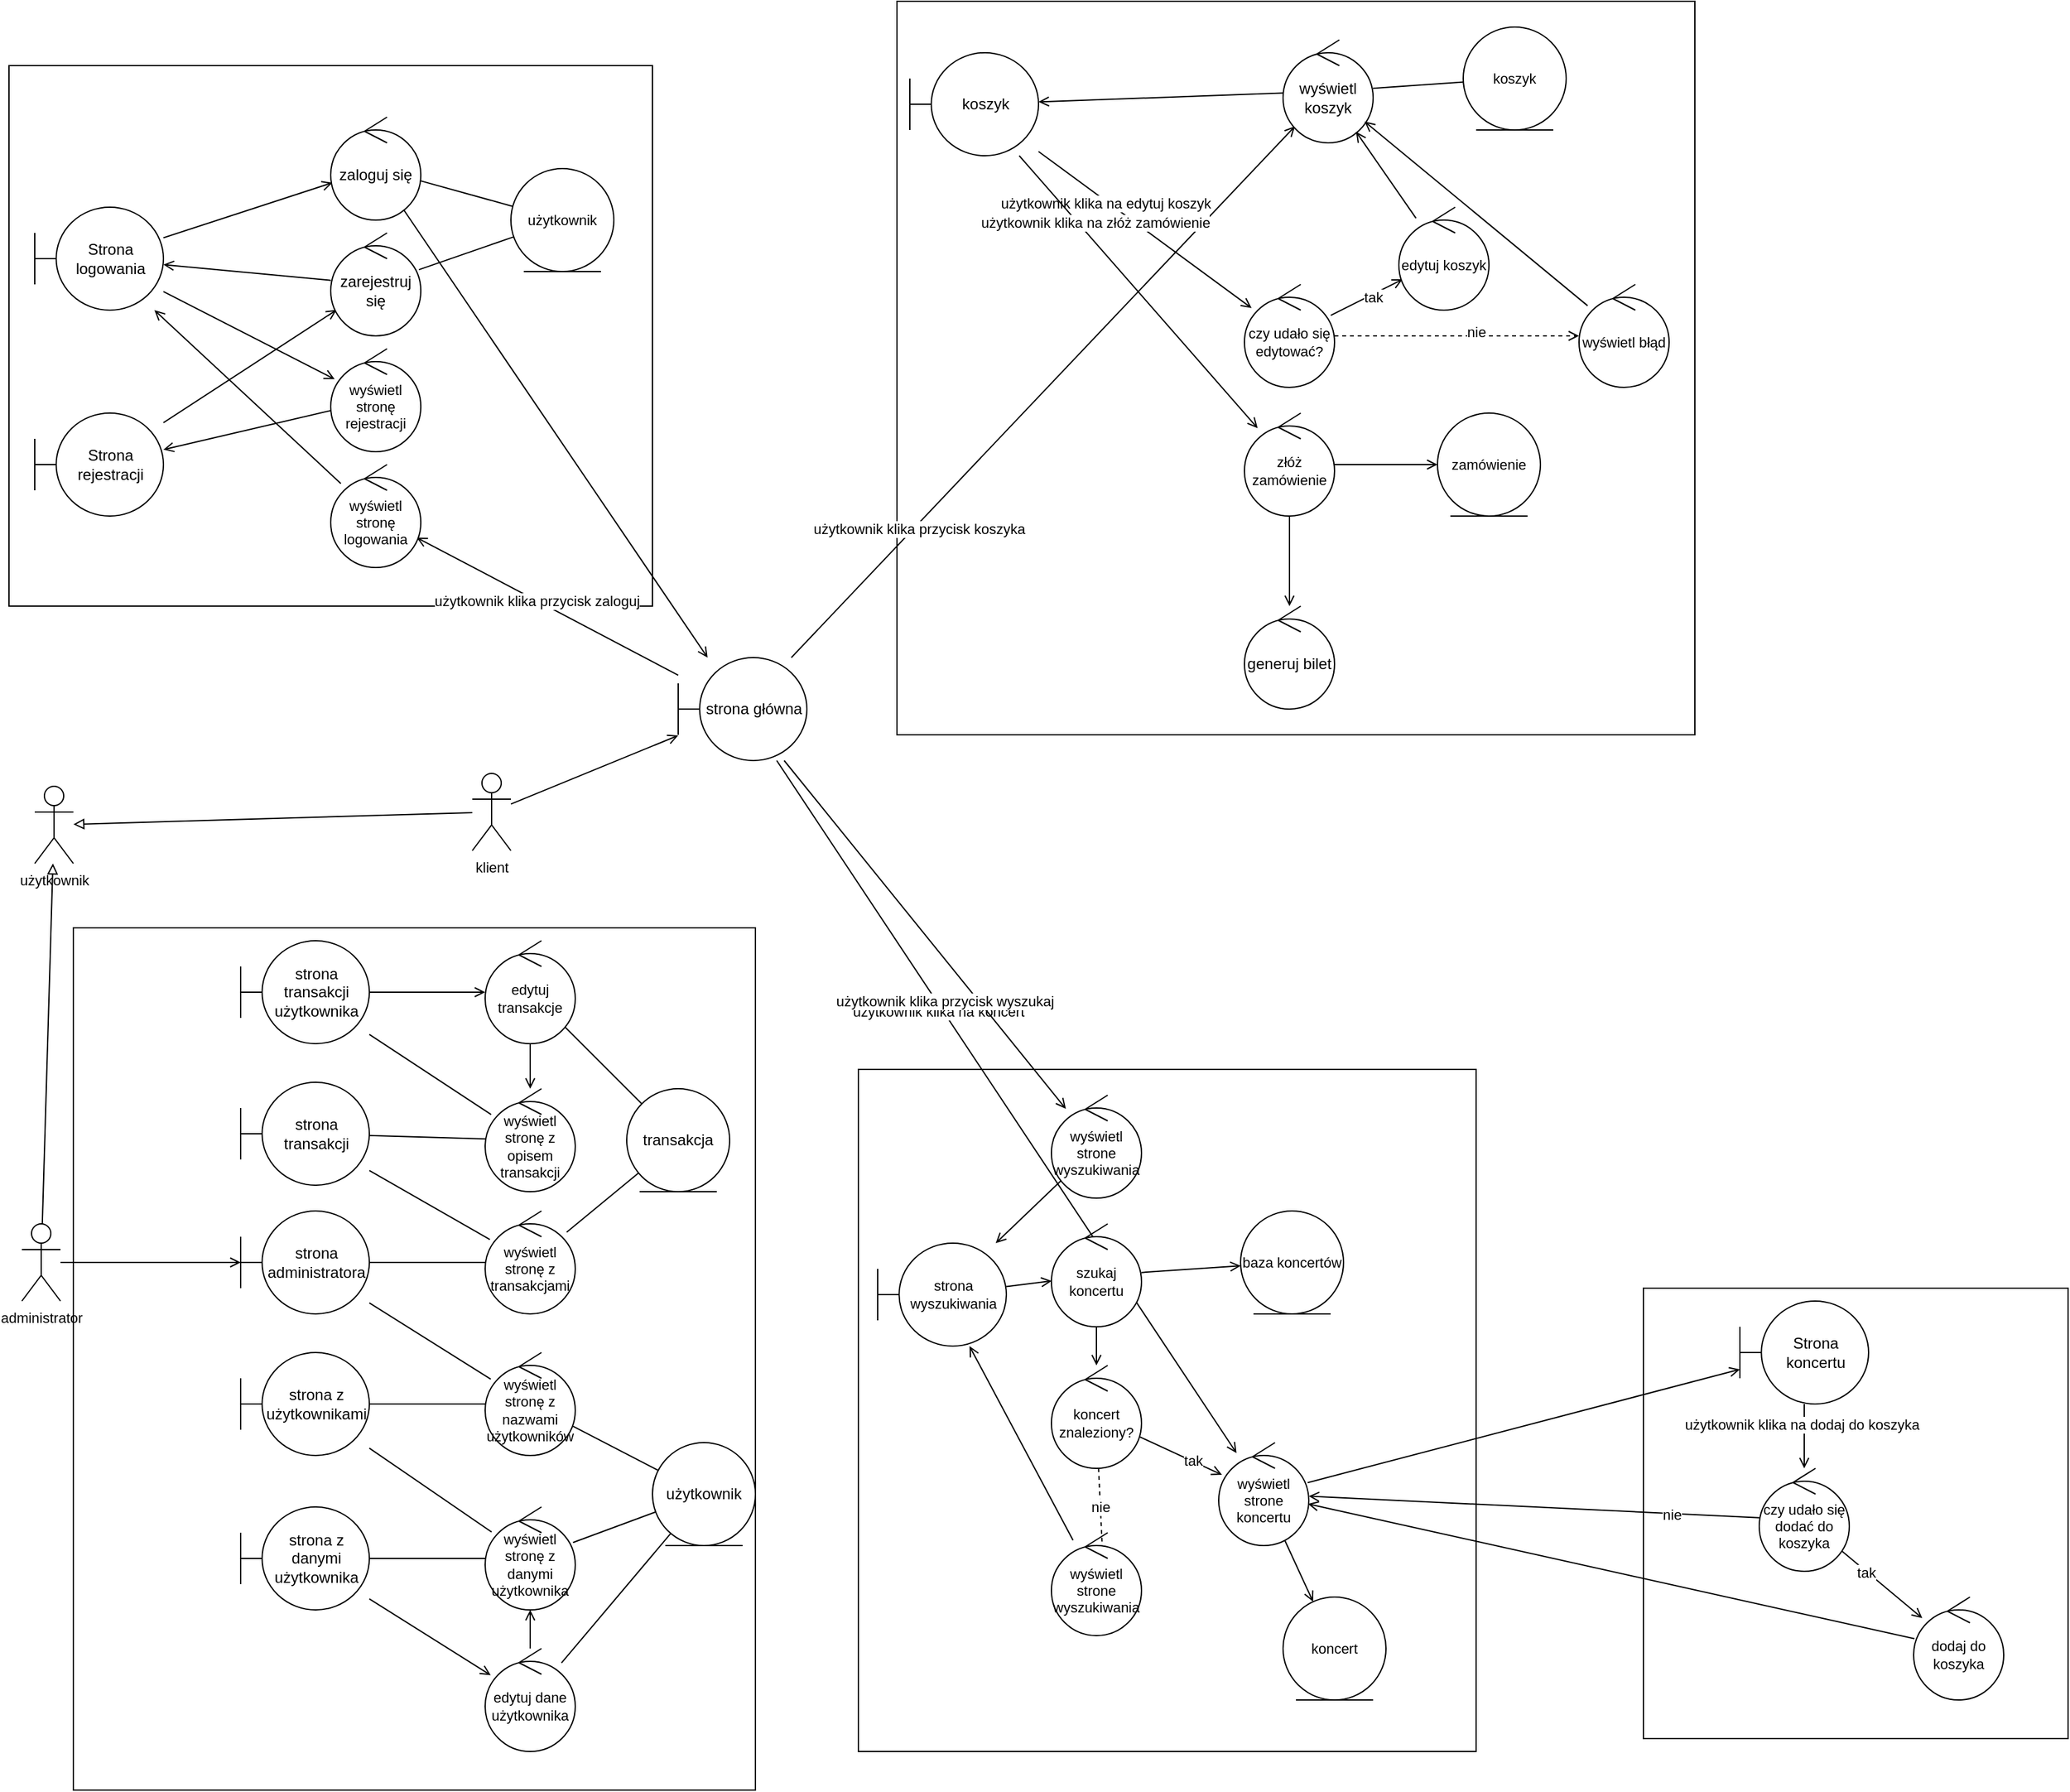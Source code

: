 <mxfile version="21.1.7" type="github" pages="2">
  <diagram name="demo" id="iNXH7GP9BoPuN7J0axc2">
    <mxGraphModel dx="2974" dy="2442" grid="1" gridSize="10" guides="1" tooltips="1" connect="0" arrows="1" fold="1" page="1" pageScale="1" pageWidth="827" pageHeight="1169" math="0" shadow="0">
      <root>
        <mxCell id="0" />
        <mxCell id="1" parent="0" />
        <mxCell id="Q1delwbIQnUipy94MsMF-140" value="" style="rounded=0;whiteSpace=wrap;html=1;fontFamily=Helvetica;fontSize=11;fontColor=default;" parent="1" vertex="1">
          <mxGeometry x="-1560" y="450" width="530" height="670" as="geometry" />
        </mxCell>
        <mxCell id="Q1delwbIQnUipy94MsMF-126" value="" style="rounded=0;whiteSpace=wrap;html=1;fontFamily=Helvetica;fontSize=11;fontColor=default;" parent="1" vertex="1">
          <mxGeometry x="-340" y="730" width="330" height="350" as="geometry" />
        </mxCell>
        <mxCell id="Q1delwbIQnUipy94MsMF-100" value="" style="rounded=0;whiteSpace=wrap;html=1;fontFamily=Helvetica;fontSize=11;fontColor=default;" parent="1" vertex="1">
          <mxGeometry x="-920" y="-270" width="620" height="570" as="geometry" />
        </mxCell>
        <mxCell id="Q1delwbIQnUipy94MsMF-97" value="" style="rounded=0;whiteSpace=wrap;html=1;fontFamily=Helvetica;fontSize=11;fontColor=default;" parent="1" vertex="1">
          <mxGeometry x="-1610" y="-220" width="500" height="420" as="geometry" />
        </mxCell>
        <mxCell id="Q1delwbIQnUipy94MsMF-84" value="" style="rounded=0;whiteSpace=wrap;html=1;fontFamily=Helvetica;fontSize=11;fontColor=default;" parent="1" vertex="1">
          <mxGeometry x="-950" y="560" width="480" height="530" as="geometry" />
        </mxCell>
        <mxCell id="Q1delwbIQnUipy94MsMF-41" style="edgeStyle=none;shape=connector;rounded=0;orthogonalLoop=1;jettySize=auto;html=1;labelBackgroundColor=default;strokeColor=default;fontFamily=Helvetica;fontSize=11;fontColor=default;startArrow=none;startFill=0;endArrow=open;endFill=0;" parent="1" source="Q1delwbIQnUipy94MsMF-2" target="Q1delwbIQnUipy94MsMF-11" edge="1">
          <mxGeometry relative="1" as="geometry" />
        </mxCell>
        <mxCell id="Q1delwbIQnUipy94MsMF-47" style="edgeStyle=none;shape=connector;rounded=0;orthogonalLoop=1;jettySize=auto;html=1;labelBackgroundColor=default;strokeColor=default;fontFamily=Helvetica;fontSize=11;fontColor=default;startArrow=none;startFill=0;endArrow=open;endFill=0;" parent="1" source="Q1delwbIQnUipy94MsMF-2" target="Q1delwbIQnUipy94MsMF-46" edge="1">
          <mxGeometry relative="1" as="geometry" />
        </mxCell>
        <mxCell id="Q1delwbIQnUipy94MsMF-2" value="Strona logowania" style="shape=umlBoundary;whiteSpace=wrap;html=1;" parent="1" vertex="1">
          <mxGeometry x="-1590" y="-110" width="100" height="80" as="geometry" />
        </mxCell>
        <mxCell id="Q1delwbIQnUipy94MsMF-49" style="edgeStyle=none;shape=connector;rounded=0;orthogonalLoop=1;jettySize=auto;html=1;labelBackgroundColor=default;strokeColor=default;fontFamily=Helvetica;fontSize=11;fontColor=default;startArrow=none;startFill=0;endArrow=open;endFill=0;" parent="1" source="Q1delwbIQnUipy94MsMF-6" target="Q1delwbIQnUipy94MsMF-13" edge="1">
          <mxGeometry relative="1" as="geometry" />
        </mxCell>
        <mxCell id="Q1delwbIQnUipy94MsMF-6" value="Strona rejestracji" style="shape=umlBoundary;whiteSpace=wrap;html=1;" parent="1" vertex="1">
          <mxGeometry x="-1590" y="50" width="100" height="80" as="geometry" />
        </mxCell>
        <mxCell id="Q1delwbIQnUipy94MsMF-29" style="edgeStyle=none;shape=connector;rounded=0;orthogonalLoop=1;jettySize=auto;html=1;labelBackgroundColor=default;strokeColor=default;fontFamily=Helvetica;fontSize=11;fontColor=default;startArrow=none;startFill=0;endArrow=open;endFill=0;" parent="1" source="Q1delwbIQnUipy94MsMF-7" target="Q1delwbIQnUipy94MsMF-12" edge="1">
          <mxGeometry relative="1" as="geometry" />
        </mxCell>
        <mxCell id="Q1delwbIQnUipy94MsMF-82" value="użytkownik klika przycisk koszyka" style="edgeLabel;html=1;align=center;verticalAlign=middle;resizable=0;points=[];fontSize=11;fontFamily=Helvetica;fontColor=default;" parent="Q1delwbIQnUipy94MsMF-29" vertex="1" connectable="0">
          <mxGeometry x="-0.506" y="-3" relative="1" as="geometry">
            <mxPoint as="offset" />
          </mxGeometry>
        </mxCell>
        <mxCell id="Q1delwbIQnUipy94MsMF-31" style="edgeStyle=none;shape=connector;rounded=0;orthogonalLoop=1;jettySize=auto;html=1;labelBackgroundColor=default;strokeColor=default;fontFamily=Helvetica;fontSize=11;fontColor=default;startArrow=none;startFill=0;endArrow=open;endFill=0;" parent="1" source="Q1delwbIQnUipy94MsMF-7" target="Q1delwbIQnUipy94MsMF-71" edge="1">
          <mxGeometry relative="1" as="geometry" />
        </mxCell>
        <mxCell id="Q1delwbIQnUipy94MsMF-83" value="użytkownik klika na koncert" style="edgeLabel;html=1;align=center;verticalAlign=middle;resizable=0;points=[];fontSize=11;fontFamily=Helvetica;fontColor=default;" parent="Q1delwbIQnUipy94MsMF-31" vertex="1" connectable="0">
          <mxGeometry x="-0.283" y="-3" relative="1" as="geometry">
            <mxPoint as="offset" />
          </mxGeometry>
        </mxCell>
        <mxCell id="Q1delwbIQnUipy94MsMF-39" style="edgeStyle=none;shape=connector;rounded=0;orthogonalLoop=1;jettySize=auto;html=1;labelBackgroundColor=default;strokeColor=default;fontFamily=Helvetica;fontSize=11;fontColor=default;startArrow=none;startFill=0;endArrow=open;endFill=0;" parent="1" source="Q1delwbIQnUipy94MsMF-7" target="Q1delwbIQnUipy94MsMF-38" edge="1">
          <mxGeometry relative="1" as="geometry" />
        </mxCell>
        <mxCell id="Q1delwbIQnUipy94MsMF-81" value="użytkownik klika przycisk zaloguj" style="edgeLabel;html=1;align=center;verticalAlign=middle;resizable=0;points=[];fontSize=11;fontFamily=Helvetica;fontColor=default;" parent="Q1delwbIQnUipy94MsMF-39" vertex="1" connectable="0">
          <mxGeometry x="0.09" relative="1" as="geometry">
            <mxPoint as="offset" />
          </mxGeometry>
        </mxCell>
        <mxCell id="Q1delwbIQnUipy94MsMF-66" style="edgeStyle=none;shape=connector;rounded=0;orthogonalLoop=1;jettySize=auto;html=1;labelBackgroundColor=default;strokeColor=default;fontFamily=Helvetica;fontSize=11;fontColor=default;startArrow=none;startFill=0;endArrow=open;endFill=0;" parent="1" source="Q1delwbIQnUipy94MsMF-7" target="Q1delwbIQnUipy94MsMF-65" edge="1">
          <mxGeometry relative="1" as="geometry" />
        </mxCell>
        <mxCell id="Q1delwbIQnUipy94MsMF-68" value="użytkownik klika przycisk wyszukaj" style="edgeLabel;html=1;align=center;verticalAlign=middle;resizable=0;points=[];fontSize=11;fontFamily=Helvetica;fontColor=default;" parent="Q1delwbIQnUipy94MsMF-66" vertex="1" connectable="0">
          <mxGeometry x="0.384" y="-2" relative="1" as="geometry">
            <mxPoint x="-26" y="-2" as="offset" />
          </mxGeometry>
        </mxCell>
        <mxCell id="Q1delwbIQnUipy94MsMF-7" value="strona główna" style="shape=umlBoundary;whiteSpace=wrap;html=1;" parent="1" vertex="1">
          <mxGeometry x="-1090" y="240" width="100" height="80" as="geometry" />
        </mxCell>
        <mxCell id="Q1delwbIQnUipy94MsMF-102" style="edgeStyle=none;shape=connector;rounded=0;orthogonalLoop=1;jettySize=auto;html=1;labelBackgroundColor=default;strokeColor=default;fontFamily=Helvetica;fontSize=11;fontColor=default;startArrow=none;startFill=0;endArrow=open;endFill=0;" parent="1" source="Q1delwbIQnUipy94MsMF-9" target="Q1delwbIQnUipy94MsMF-101" edge="1">
          <mxGeometry relative="1" as="geometry" />
        </mxCell>
        <mxCell id="Q1delwbIQnUipy94MsMF-107" value="użytkownik klika na edytuj koszyk" style="edgeLabel;html=1;align=center;verticalAlign=middle;resizable=0;points=[];fontSize=11;fontFamily=Helvetica;fontColor=default;" parent="Q1delwbIQnUipy94MsMF-102" vertex="1" connectable="0">
          <mxGeometry x="-0.362" y="-2" relative="1" as="geometry">
            <mxPoint as="offset" />
          </mxGeometry>
        </mxCell>
        <mxCell id="Q1delwbIQnUipy94MsMF-105" style="edgeStyle=none;shape=connector;rounded=0;orthogonalLoop=1;jettySize=auto;html=1;labelBackgroundColor=default;strokeColor=default;fontFamily=Helvetica;fontSize=11;fontColor=default;startArrow=none;startFill=0;endArrow=open;endFill=0;" parent="1" source="Q1delwbIQnUipy94MsMF-9" target="Q1delwbIQnUipy94MsMF-104" edge="1">
          <mxGeometry relative="1" as="geometry" />
        </mxCell>
        <mxCell id="Q1delwbIQnUipy94MsMF-106" value="użytkownik klika na złóż zamówienie" style="edgeLabel;html=1;align=center;verticalAlign=middle;resizable=0;points=[];fontSize=11;fontFamily=Helvetica;fontColor=default;" parent="Q1delwbIQnUipy94MsMF-105" vertex="1" connectable="0">
          <mxGeometry x="0.285" y="-2" relative="1" as="geometry">
            <mxPoint x="-59" y="-85" as="offset" />
          </mxGeometry>
        </mxCell>
        <mxCell id="Q1delwbIQnUipy94MsMF-9" value="koszyk" style="shape=umlBoundary;whiteSpace=wrap;html=1;" parent="1" vertex="1">
          <mxGeometry x="-910" y="-230" width="100" height="80" as="geometry" />
        </mxCell>
        <mxCell id="Q1delwbIQnUipy94MsMF-128" style="edgeStyle=none;shape=connector;rounded=0;orthogonalLoop=1;jettySize=auto;html=1;labelBackgroundColor=default;strokeColor=default;fontFamily=Helvetica;fontSize=11;fontColor=default;startArrow=none;startFill=0;endArrow=open;endFill=0;" parent="1" source="Q1delwbIQnUipy94MsMF-10" target="Q1delwbIQnUipy94MsMF-127" edge="1">
          <mxGeometry relative="1" as="geometry" />
        </mxCell>
        <mxCell id="Q1delwbIQnUipy94MsMF-131" value="użytkownik klika na dodaj do koszyka" style="edgeLabel;html=1;align=center;verticalAlign=middle;resizable=0;points=[];fontSize=11;fontFamily=Helvetica;fontColor=default;" parent="Q1delwbIQnUipy94MsMF-128" vertex="1" connectable="0">
          <mxGeometry x="-0.377" y="-2" relative="1" as="geometry">
            <mxPoint as="offset" />
          </mxGeometry>
        </mxCell>
        <mxCell id="Q1delwbIQnUipy94MsMF-10" value="Strona koncertu" style="shape=umlBoundary;whiteSpace=wrap;html=1;" parent="1" vertex="1">
          <mxGeometry x="-265" y="740" width="100" height="80" as="geometry" />
        </mxCell>
        <mxCell id="Q1delwbIQnUipy94MsMF-51" style="edgeStyle=none;shape=connector;rounded=0;orthogonalLoop=1;jettySize=auto;html=1;labelBackgroundColor=default;strokeColor=default;fontFamily=Helvetica;fontSize=11;fontColor=default;startArrow=none;startFill=0;endArrow=open;endFill=0;" parent="1" source="Q1delwbIQnUipy94MsMF-11" target="Q1delwbIQnUipy94MsMF-7" edge="1">
          <mxGeometry relative="1" as="geometry" />
        </mxCell>
        <mxCell id="Q1delwbIQnUipy94MsMF-96" style="edgeStyle=none;shape=connector;rounded=0;orthogonalLoop=1;jettySize=auto;html=1;labelBackgroundColor=default;strokeColor=default;fontFamily=Helvetica;fontSize=11;fontColor=default;startArrow=none;startFill=0;endArrow=none;endFill=0;" parent="1" source="Q1delwbIQnUipy94MsMF-11" target="Q1delwbIQnUipy94MsMF-94" edge="1">
          <mxGeometry relative="1" as="geometry" />
        </mxCell>
        <mxCell id="Q1delwbIQnUipy94MsMF-11" value="zaloguj się" style="ellipse;shape=umlControl;whiteSpace=wrap;html=1;" parent="1" vertex="1">
          <mxGeometry x="-1360" y="-180" width="70" height="80" as="geometry" />
        </mxCell>
        <mxCell id="Q1delwbIQnUipy94MsMF-99" style="edgeStyle=none;shape=connector;rounded=0;orthogonalLoop=1;jettySize=auto;html=1;labelBackgroundColor=default;strokeColor=default;fontFamily=Helvetica;fontSize=11;fontColor=default;startArrow=none;startFill=0;endArrow=open;endFill=0;" parent="1" source="Q1delwbIQnUipy94MsMF-12" target="Q1delwbIQnUipy94MsMF-9" edge="1">
          <mxGeometry relative="1" as="geometry" />
        </mxCell>
        <mxCell id="Q1delwbIQnUipy94MsMF-116" style="edgeStyle=none;shape=connector;rounded=0;orthogonalLoop=1;jettySize=auto;html=1;labelBackgroundColor=default;strokeColor=default;fontFamily=Helvetica;fontSize=11;fontColor=default;startArrow=none;startFill=0;endArrow=none;endFill=0;" parent="1" source="Q1delwbIQnUipy94MsMF-12" target="Q1delwbIQnUipy94MsMF-103" edge="1">
          <mxGeometry relative="1" as="geometry" />
        </mxCell>
        <mxCell id="Q1delwbIQnUipy94MsMF-12" value="wyświetl koszyk" style="ellipse;shape=umlControl;whiteSpace=wrap;html=1;" parent="1" vertex="1">
          <mxGeometry x="-620" y="-240" width="70" height="80" as="geometry" />
        </mxCell>
        <mxCell id="Q1delwbIQnUipy94MsMF-50" style="edgeStyle=none;shape=connector;rounded=0;orthogonalLoop=1;jettySize=auto;html=1;labelBackgroundColor=default;strokeColor=default;fontFamily=Helvetica;fontSize=11;fontColor=default;startArrow=none;startFill=0;endArrow=open;endFill=0;" parent="1" source="Q1delwbIQnUipy94MsMF-13" target="Q1delwbIQnUipy94MsMF-2" edge="1">
          <mxGeometry relative="1" as="geometry" />
        </mxCell>
        <mxCell id="Q1delwbIQnUipy94MsMF-95" style="edgeStyle=none;shape=connector;rounded=0;orthogonalLoop=1;jettySize=auto;html=1;labelBackgroundColor=default;strokeColor=default;fontFamily=Helvetica;fontSize=11;fontColor=default;startArrow=none;startFill=0;endArrow=none;endFill=0;" parent="1" source="Q1delwbIQnUipy94MsMF-13" target="Q1delwbIQnUipy94MsMF-94" edge="1">
          <mxGeometry relative="1" as="geometry" />
        </mxCell>
        <mxCell id="Q1delwbIQnUipy94MsMF-13" value="zarejestruj się" style="ellipse;shape=umlControl;whiteSpace=wrap;html=1;" parent="1" vertex="1">
          <mxGeometry x="-1360" y="-90" width="70" height="80" as="geometry" />
        </mxCell>
        <mxCell id="Q1delwbIQnUipy94MsMF-33" value="" style="edgeStyle=none;shape=connector;rounded=0;orthogonalLoop=1;jettySize=auto;html=1;labelBackgroundColor=default;strokeColor=default;fontFamily=Helvetica;fontSize=11;fontColor=default;startArrow=none;startFill=0;endArrow=open;endFill=0;" parent="1" source="Q1delwbIQnUipy94MsMF-104" target="Q1delwbIQnUipy94MsMF-17" edge="1">
          <mxGeometry relative="1" as="geometry">
            <mxPoint x="-839.947" y="67.932" as="sourcePoint" />
          </mxGeometry>
        </mxCell>
        <mxCell id="Q1delwbIQnUipy94MsMF-17" value="generuj bilet" style="ellipse;shape=umlControl;whiteSpace=wrap;html=1;" parent="1" vertex="1">
          <mxGeometry x="-650" y="200" width="70" height="80" as="geometry" />
        </mxCell>
        <mxCell id="Q1delwbIQnUipy94MsMF-142" style="edgeStyle=none;shape=connector;rounded=0;orthogonalLoop=1;jettySize=auto;html=1;labelBackgroundColor=default;strokeColor=default;fontFamily=Helvetica;fontSize=11;fontColor=default;startArrow=none;startFill=0;endArrow=none;endFill=0;" parent="1" source="Q1delwbIQnUipy94MsMF-18" target="Q1delwbIQnUipy94MsMF-141" edge="1">
          <mxGeometry relative="1" as="geometry" />
        </mxCell>
        <mxCell id="Z8B9sIb6P5ZMhgzzc1TP-4" style="edgeStyle=none;shape=connector;rounded=0;orthogonalLoop=1;jettySize=auto;html=1;labelBackgroundColor=default;strokeColor=default;fontFamily=Helvetica;fontSize=11;fontColor=default;endArrow=none;" parent="1" source="Q1delwbIQnUipy94MsMF-18" target="Z8B9sIb6P5ZMhgzzc1TP-2" edge="1">
          <mxGeometry relative="1" as="geometry" />
        </mxCell>
        <mxCell id="Q1delwbIQnUipy94MsMF-18" value="strona administratora" style="shape=umlBoundary;whiteSpace=wrap;html=1;" parent="1" vertex="1">
          <mxGeometry x="-1430" y="670" width="100" height="80" as="geometry" />
        </mxCell>
        <mxCell id="Q1delwbIQnUipy94MsMF-40" style="edgeStyle=none;shape=connector;rounded=0;orthogonalLoop=1;jettySize=auto;html=1;labelBackgroundColor=default;strokeColor=default;fontFamily=Helvetica;fontSize=11;fontColor=default;startArrow=none;startFill=0;endArrow=open;endFill=0;" parent="1" source="Q1delwbIQnUipy94MsMF-38" target="Q1delwbIQnUipy94MsMF-2" edge="1">
          <mxGeometry relative="1" as="geometry" />
        </mxCell>
        <mxCell id="Q1delwbIQnUipy94MsMF-38" value="wyświetl stronę logowania" style="ellipse;shape=umlControl;whiteSpace=wrap;html=1;fontFamily=Helvetica;fontSize=11;fontColor=default;" parent="1" vertex="1">
          <mxGeometry x="-1360" y="90" width="70" height="80" as="geometry" />
        </mxCell>
        <mxCell id="Q1delwbIQnUipy94MsMF-48" style="edgeStyle=none;shape=connector;rounded=0;orthogonalLoop=1;jettySize=auto;html=1;labelBackgroundColor=default;strokeColor=default;fontFamily=Helvetica;fontSize=11;fontColor=default;startArrow=none;startFill=0;endArrow=open;endFill=0;" parent="1" source="Q1delwbIQnUipy94MsMF-46" target="Q1delwbIQnUipy94MsMF-6" edge="1">
          <mxGeometry relative="1" as="geometry" />
        </mxCell>
        <mxCell id="Q1delwbIQnUipy94MsMF-46" value="wyświetl stronę rejestracji" style="ellipse;shape=umlControl;whiteSpace=wrap;html=1;fontFamily=Helvetica;fontSize=11;fontColor=default;" parent="1" vertex="1">
          <mxGeometry x="-1360" width="70" height="80" as="geometry" />
        </mxCell>
        <mxCell id="Q1delwbIQnUipy94MsMF-58" style="edgeStyle=none;shape=connector;rounded=0;orthogonalLoop=1;jettySize=auto;html=1;labelBackgroundColor=default;strokeColor=default;fontFamily=Helvetica;fontSize=11;fontColor=default;startArrow=none;startFill=0;endArrow=block;endFill=0;" parent="1" source="Q1delwbIQnUipy94MsMF-52" target="Q1delwbIQnUipy94MsMF-57" edge="1">
          <mxGeometry relative="1" as="geometry" />
        </mxCell>
        <mxCell id="Q1delwbIQnUipy94MsMF-61" style="edgeStyle=none;shape=connector;rounded=0;orthogonalLoop=1;jettySize=auto;html=1;labelBackgroundColor=default;strokeColor=default;fontFamily=Helvetica;fontSize=11;fontColor=default;startArrow=none;startFill=0;endArrow=open;endFill=0;" parent="1" source="Q1delwbIQnUipy94MsMF-52" target="Q1delwbIQnUipy94MsMF-7" edge="1">
          <mxGeometry relative="1" as="geometry" />
        </mxCell>
        <mxCell id="Q1delwbIQnUipy94MsMF-52" value="klient" style="shape=umlActor;verticalLabelPosition=bottom;verticalAlign=top;html=1;fontFamily=Helvetica;fontSize=11;fontColor=default;" parent="1" vertex="1">
          <mxGeometry x="-1250" y="330" width="30" height="60" as="geometry" />
        </mxCell>
        <mxCell id="Q1delwbIQnUipy94MsMF-59" style="edgeStyle=none;shape=connector;rounded=0;orthogonalLoop=1;jettySize=auto;html=1;labelBackgroundColor=default;strokeColor=default;fontFamily=Helvetica;fontSize=11;fontColor=default;startArrow=none;startFill=0;endArrow=block;endFill=0;" parent="1" source="Q1delwbIQnUipy94MsMF-53" target="Q1delwbIQnUipy94MsMF-57" edge="1">
          <mxGeometry relative="1" as="geometry" />
        </mxCell>
        <mxCell id="Q1delwbIQnUipy94MsMF-139" style="edgeStyle=none;shape=connector;rounded=0;orthogonalLoop=1;jettySize=auto;html=1;labelBackgroundColor=default;strokeColor=default;fontFamily=Helvetica;fontSize=11;fontColor=default;startArrow=none;startFill=0;endArrow=open;endFill=0;" parent="1" source="Q1delwbIQnUipy94MsMF-53" target="Q1delwbIQnUipy94MsMF-18" edge="1">
          <mxGeometry relative="1" as="geometry" />
        </mxCell>
        <mxCell id="Q1delwbIQnUipy94MsMF-53" value="administrator" style="shape=umlActor;verticalLabelPosition=bottom;verticalAlign=top;html=1;fontFamily=Helvetica;fontSize=11;fontColor=default;" parent="1" vertex="1">
          <mxGeometry x="-1600" y="680" width="30" height="60" as="geometry" />
        </mxCell>
        <mxCell id="Q1delwbIQnUipy94MsMF-57" value="użytkownik" style="shape=umlActor;verticalLabelPosition=bottom;verticalAlign=top;html=1;fontFamily=Helvetica;fontSize=11;fontColor=default;" parent="1" vertex="1">
          <mxGeometry x="-1590" y="340" width="30" height="60" as="geometry" />
        </mxCell>
        <mxCell id="Q1delwbIQnUipy94MsMF-70" style="edgeStyle=none;shape=connector;rounded=0;orthogonalLoop=1;jettySize=auto;html=1;labelBackgroundColor=default;strokeColor=default;fontFamily=Helvetica;fontSize=11;fontColor=default;startArrow=none;startFill=0;endArrow=open;endFill=0;" parent="1" source="Q1delwbIQnUipy94MsMF-65" target="Q1delwbIQnUipy94MsMF-69" edge="1">
          <mxGeometry relative="1" as="geometry" />
        </mxCell>
        <mxCell id="Q1delwbIQnUipy94MsMF-65" value="wyświetl strone wyszukiwania" style="ellipse;shape=umlControl;whiteSpace=wrap;html=1;fontFamily=Helvetica;fontSize=11;fontColor=default;" parent="1" vertex="1">
          <mxGeometry x="-800" y="580" width="70" height="80" as="geometry" />
        </mxCell>
        <mxCell id="Q1delwbIQnUipy94MsMF-89" style="edgeStyle=none;shape=connector;rounded=0;orthogonalLoop=1;jettySize=auto;html=1;labelBackgroundColor=default;strokeColor=default;fontFamily=Helvetica;fontSize=11;fontColor=default;startArrow=none;startFill=0;endArrow=open;endFill=0;" parent="1" source="Q1delwbIQnUipy94MsMF-69" target="Q1delwbIQnUipy94MsMF-88" edge="1">
          <mxGeometry relative="1" as="geometry" />
        </mxCell>
        <mxCell id="Q1delwbIQnUipy94MsMF-69" value="strona wyszukiwania" style="shape=umlBoundary;whiteSpace=wrap;html=1;fontFamily=Helvetica;fontSize=11;fontColor=default;" parent="1" vertex="1">
          <mxGeometry x="-935" y="695" width="100" height="80" as="geometry" />
        </mxCell>
        <mxCell id="Q1delwbIQnUipy94MsMF-80" style="edgeStyle=none;shape=connector;rounded=0;orthogonalLoop=1;jettySize=auto;html=1;labelBackgroundColor=default;strokeColor=default;fontFamily=Helvetica;fontSize=11;fontColor=default;startArrow=none;startFill=0;endArrow=open;endFill=0;" parent="1" source="Q1delwbIQnUipy94MsMF-71" target="Q1delwbIQnUipy94MsMF-10" edge="1">
          <mxGeometry relative="1" as="geometry" />
        </mxCell>
        <mxCell id="Q1delwbIQnUipy94MsMF-73" style="edgeStyle=none;shape=connector;rounded=0;orthogonalLoop=1;jettySize=auto;html=1;labelBackgroundColor=default;strokeColor=default;fontFamily=Helvetica;fontSize=11;fontColor=default;startArrow=none;startFill=0;endArrow=open;endFill=0;" parent="1" source="Q1delwbIQnUipy94MsMF-72" target="Q1delwbIQnUipy94MsMF-71" edge="1">
          <mxGeometry relative="1" as="geometry" />
        </mxCell>
        <mxCell id="Q1delwbIQnUipy94MsMF-75" value="tak" style="edgeLabel;html=1;align=center;verticalAlign=middle;resizable=0;points=[];fontSize=11;fontFamily=Helvetica;fontColor=default;" parent="Q1delwbIQnUipy94MsMF-73" vertex="1" connectable="0">
          <mxGeometry x="0.28" y="1" relative="1" as="geometry">
            <mxPoint as="offset" />
          </mxGeometry>
        </mxCell>
        <mxCell id="Q1delwbIQnUipy94MsMF-77" style="edgeStyle=none;shape=connector;rounded=0;orthogonalLoop=1;jettySize=auto;html=1;entryX=0.57;entryY=0.243;entryDx=0;entryDy=0;entryPerimeter=0;labelBackgroundColor=default;strokeColor=default;fontFamily=Helvetica;fontSize=11;fontColor=default;startArrow=none;startFill=0;endArrow=open;endFill=0;dashed=1;" parent="1" source="Q1delwbIQnUipy94MsMF-72" target="Q1delwbIQnUipy94MsMF-76" edge="1">
          <mxGeometry relative="1" as="geometry" />
        </mxCell>
        <mxCell id="Q1delwbIQnUipy94MsMF-91" value="nie" style="edgeLabel;html=1;align=center;verticalAlign=middle;resizable=0;points=[];fontSize=11;fontFamily=Helvetica;fontColor=default;" parent="Q1delwbIQnUipy94MsMF-77" vertex="1" connectable="0">
          <mxGeometry x="-0.144" relative="1" as="geometry">
            <mxPoint as="offset" />
          </mxGeometry>
        </mxCell>
        <mxCell id="Q1delwbIQnUipy94MsMF-72" value="koncert znaleziony?" style="ellipse;shape=umlControl;whiteSpace=wrap;html=1;fontFamily=Helvetica;fontSize=11;fontColor=default;" parent="1" vertex="1">
          <mxGeometry x="-800" y="790" width="70" height="80" as="geometry" />
        </mxCell>
        <mxCell id="Q1delwbIQnUipy94MsMF-90" style="edgeStyle=none;shape=connector;rounded=0;orthogonalLoop=1;jettySize=auto;html=1;labelBackgroundColor=default;strokeColor=default;fontFamily=Helvetica;fontSize=11;fontColor=default;startArrow=none;startFill=0;endArrow=open;endFill=0;" parent="1" source="Q1delwbIQnUipy94MsMF-76" target="Q1delwbIQnUipy94MsMF-69" edge="1">
          <mxGeometry relative="1" as="geometry" />
        </mxCell>
        <mxCell id="Q1delwbIQnUipy94MsMF-76" value="wyświetl strone wyszukiwania" style="ellipse;shape=umlControl;whiteSpace=wrap;html=1;fontFamily=Helvetica;fontSize=11;fontColor=default;" parent="1" vertex="1">
          <mxGeometry x="-800" y="920" width="70" height="80" as="geometry" />
        </mxCell>
        <mxCell id="Q1delwbIQnUipy94MsMF-92" style="edgeStyle=none;shape=connector;rounded=0;orthogonalLoop=1;jettySize=auto;html=1;labelBackgroundColor=default;strokeColor=default;fontFamily=Helvetica;fontSize=11;fontColor=default;startArrow=none;startFill=0;endArrow=open;endFill=0;" parent="1" source="Q1delwbIQnUipy94MsMF-88" target="Q1delwbIQnUipy94MsMF-72" edge="1">
          <mxGeometry relative="1" as="geometry" />
        </mxCell>
        <mxCell id="Q1delwbIQnUipy94MsMF-120" style="edgeStyle=none;shape=connector;rounded=0;orthogonalLoop=1;jettySize=auto;html=1;labelBackgroundColor=default;strokeColor=default;fontFamily=Helvetica;fontSize=11;fontColor=default;startArrow=none;startFill=0;endArrow=open;endFill=0;" parent="1" source="Q1delwbIQnUipy94MsMF-88" target="Q1delwbIQnUipy94MsMF-119" edge="1">
          <mxGeometry relative="1" as="geometry" />
        </mxCell>
        <mxCell id="Q1delwbIQnUipy94MsMF-88" value="szukaj koncertu" style="ellipse;shape=umlControl;whiteSpace=wrap;html=1;fontFamily=Helvetica;fontSize=11;fontColor=default;" parent="1" vertex="1">
          <mxGeometry x="-800" y="680" width="70" height="80" as="geometry" />
        </mxCell>
        <mxCell id="Q1delwbIQnUipy94MsMF-122" style="edgeStyle=none;shape=connector;rounded=0;orthogonalLoop=1;jettySize=auto;html=1;labelBackgroundColor=default;strokeColor=default;fontFamily=Helvetica;fontSize=11;fontColor=default;startArrow=none;startFill=0;endArrow=open;endFill=0;" parent="1" source="Q1delwbIQnUipy94MsMF-71" target="Q1delwbIQnUipy94MsMF-121" edge="1">
          <mxGeometry relative="1" as="geometry" />
        </mxCell>
        <mxCell id="Q1delwbIQnUipy94MsMF-71" value="wyświetl strone koncertu" style="ellipse;shape=umlControl;whiteSpace=wrap;html=1;fontFamily=Helvetica;fontSize=11;fontColor=default;" parent="1" vertex="1">
          <mxGeometry x="-670" y="850" width="70" height="80" as="geometry" />
        </mxCell>
        <mxCell id="Q1delwbIQnUipy94MsMF-94" value="użytkownik" style="ellipse;shape=umlEntity;whiteSpace=wrap;html=1;fontFamily=Helvetica;fontSize=11;fontColor=default;" parent="1" vertex="1">
          <mxGeometry x="-1220" y="-140" width="80" height="80" as="geometry" />
        </mxCell>
        <mxCell id="Q1delwbIQnUipy94MsMF-110" style="edgeStyle=none;shape=connector;rounded=0;orthogonalLoop=1;jettySize=auto;html=1;labelBackgroundColor=default;strokeColor=default;fontFamily=Helvetica;fontSize=11;fontColor=default;startArrow=none;startFill=0;endArrow=open;endFill=0;" parent="1" source="Q1delwbIQnUipy94MsMF-101" target="Q1delwbIQnUipy94MsMF-109" edge="1">
          <mxGeometry relative="1" as="geometry" />
        </mxCell>
        <mxCell id="Q1delwbIQnUipy94MsMF-112" value="tak" style="edgeLabel;html=1;align=center;verticalAlign=middle;resizable=0;points=[];fontSize=11;fontFamily=Helvetica;fontColor=default;" parent="Q1delwbIQnUipy94MsMF-110" vertex="1" connectable="0">
          <mxGeometry x="0.439" y="-2" relative="1" as="geometry">
            <mxPoint x="-8" y="4" as="offset" />
          </mxGeometry>
        </mxCell>
        <mxCell id="Q1delwbIQnUipy94MsMF-111" style="edgeStyle=none;shape=connector;rounded=0;orthogonalLoop=1;jettySize=auto;html=1;labelBackgroundColor=default;strokeColor=default;fontFamily=Helvetica;fontSize=11;fontColor=default;startArrow=none;startFill=0;endArrow=open;endFill=0;dashed=1;" parent="1" source="Q1delwbIQnUipy94MsMF-101" target="Q1delwbIQnUipy94MsMF-108" edge="1">
          <mxGeometry relative="1" as="geometry" />
        </mxCell>
        <mxCell id="Q1delwbIQnUipy94MsMF-113" value="nie" style="edgeLabel;html=1;align=center;verticalAlign=middle;resizable=0;points=[];fontSize=11;fontFamily=Helvetica;fontColor=default;" parent="Q1delwbIQnUipy94MsMF-111" vertex="1" connectable="0">
          <mxGeometry x="0.4" y="-2" relative="1" as="geometry">
            <mxPoint x="-23" y="-5" as="offset" />
          </mxGeometry>
        </mxCell>
        <mxCell id="Q1delwbIQnUipy94MsMF-101" value="czy udało się edytować?" style="ellipse;shape=umlControl;whiteSpace=wrap;html=1;fontFamily=Helvetica;fontSize=11;fontColor=default;" parent="1" vertex="1">
          <mxGeometry x="-650" y="-50" width="70" height="80" as="geometry" />
        </mxCell>
        <mxCell id="Q1delwbIQnUipy94MsMF-103" value="koszyk" style="ellipse;shape=umlEntity;whiteSpace=wrap;html=1;fontFamily=Helvetica;fontSize=11;fontColor=default;" parent="1" vertex="1">
          <mxGeometry x="-480" y="-250" width="80" height="80" as="geometry" />
        </mxCell>
        <mxCell id="Q1delwbIQnUipy94MsMF-118" style="edgeStyle=none;shape=connector;rounded=0;orthogonalLoop=1;jettySize=auto;html=1;labelBackgroundColor=default;strokeColor=default;fontFamily=Helvetica;fontSize=11;fontColor=default;startArrow=none;startFill=0;endArrow=open;endFill=0;" parent="1" source="Q1delwbIQnUipy94MsMF-104" target="Q1delwbIQnUipy94MsMF-117" edge="1">
          <mxGeometry relative="1" as="geometry" />
        </mxCell>
        <mxCell id="Q1delwbIQnUipy94MsMF-104" value="złóż zamówienie" style="ellipse;shape=umlControl;whiteSpace=wrap;html=1;fontFamily=Helvetica;fontSize=11;fontColor=default;" parent="1" vertex="1">
          <mxGeometry x="-650" y="50" width="70" height="80" as="geometry" />
        </mxCell>
        <mxCell id="Q1delwbIQnUipy94MsMF-115" style="edgeStyle=none;shape=connector;rounded=0;orthogonalLoop=1;jettySize=auto;html=1;labelBackgroundColor=default;strokeColor=default;fontFamily=Helvetica;fontSize=11;fontColor=default;startArrow=none;startFill=0;endArrow=open;endFill=0;" parent="1" source="Q1delwbIQnUipy94MsMF-108" target="Q1delwbIQnUipy94MsMF-12" edge="1">
          <mxGeometry relative="1" as="geometry" />
        </mxCell>
        <mxCell id="Q1delwbIQnUipy94MsMF-108" value="wyświetl błąd" style="ellipse;shape=umlControl;whiteSpace=wrap;html=1;fontFamily=Helvetica;fontSize=11;fontColor=default;" parent="1" vertex="1">
          <mxGeometry x="-390" y="-50" width="70" height="80" as="geometry" />
        </mxCell>
        <mxCell id="Q1delwbIQnUipy94MsMF-114" style="edgeStyle=none;shape=connector;rounded=0;orthogonalLoop=1;jettySize=auto;html=1;labelBackgroundColor=default;strokeColor=default;fontFamily=Helvetica;fontSize=11;fontColor=default;startArrow=none;startFill=0;endArrow=open;endFill=0;" parent="1" source="Q1delwbIQnUipy94MsMF-109" target="Q1delwbIQnUipy94MsMF-12" edge="1">
          <mxGeometry relative="1" as="geometry" />
        </mxCell>
        <mxCell id="Q1delwbIQnUipy94MsMF-109" value="edytuj koszyk" style="ellipse;shape=umlControl;whiteSpace=wrap;html=1;fontFamily=Helvetica;fontSize=11;fontColor=default;" parent="1" vertex="1">
          <mxGeometry x="-530" y="-110" width="70" height="80" as="geometry" />
        </mxCell>
        <mxCell id="Q1delwbIQnUipy94MsMF-117" value="zamówienie" style="ellipse;shape=umlEntity;whiteSpace=wrap;html=1;fontFamily=Helvetica;fontSize=11;fontColor=default;" parent="1" vertex="1">
          <mxGeometry x="-500" y="50" width="80" height="80" as="geometry" />
        </mxCell>
        <mxCell id="Q1delwbIQnUipy94MsMF-119" value="baza koncertów" style="ellipse;shape=umlEntity;whiteSpace=wrap;html=1;fontFamily=Helvetica;fontSize=11;fontColor=default;" parent="1" vertex="1">
          <mxGeometry x="-653" y="670" width="80" height="80" as="geometry" />
        </mxCell>
        <mxCell id="Q1delwbIQnUipy94MsMF-121" value="koncert" style="ellipse;shape=umlEntity;whiteSpace=wrap;html=1;fontFamily=Helvetica;fontSize=11;fontColor=default;" parent="1" vertex="1">
          <mxGeometry x="-620" y="970" width="80" height="80" as="geometry" />
        </mxCell>
        <mxCell id="Q1delwbIQnUipy94MsMF-130" value="" style="edgeStyle=none;shape=connector;rounded=0;orthogonalLoop=1;jettySize=auto;html=1;labelBackgroundColor=default;strokeColor=default;fontFamily=Helvetica;fontSize=11;fontColor=default;startArrow=none;startFill=0;endArrow=open;endFill=0;" parent="1" source="Q1delwbIQnUipy94MsMF-127" target="Q1delwbIQnUipy94MsMF-129" edge="1">
          <mxGeometry relative="1" as="geometry" />
        </mxCell>
        <mxCell id="Q1delwbIQnUipy94MsMF-132" value="tak" style="edgeLabel;html=1;align=center;verticalAlign=middle;resizable=0;points=[];fontSize=11;fontFamily=Helvetica;fontColor=default;" parent="Q1delwbIQnUipy94MsMF-130" vertex="1" connectable="0">
          <mxGeometry x="-0.388" relative="1" as="geometry">
            <mxPoint y="1" as="offset" />
          </mxGeometry>
        </mxCell>
        <mxCell id="Q1delwbIQnUipy94MsMF-136" style="edgeStyle=none;shape=connector;rounded=0;orthogonalLoop=1;jettySize=auto;html=1;labelBackgroundColor=default;strokeColor=default;fontFamily=Helvetica;fontSize=11;fontColor=default;startArrow=none;startFill=0;endArrow=open;endFill=0;" parent="1" source="Q1delwbIQnUipy94MsMF-127" target="Q1delwbIQnUipy94MsMF-71" edge="1">
          <mxGeometry relative="1" as="geometry" />
        </mxCell>
        <mxCell id="Q1delwbIQnUipy94MsMF-138" value="nie" style="edgeLabel;html=1;align=center;verticalAlign=middle;resizable=0;points=[];fontSize=11;fontFamily=Helvetica;fontColor=default;" parent="Q1delwbIQnUipy94MsMF-136" vertex="1" connectable="0">
          <mxGeometry x="-0.608" y="1" relative="1" as="geometry">
            <mxPoint as="offset" />
          </mxGeometry>
        </mxCell>
        <mxCell id="Q1delwbIQnUipy94MsMF-127" value="czy udało się dodać do koszyka" style="ellipse;shape=umlControl;whiteSpace=wrap;html=1;fontFamily=Helvetica;fontSize=11;fontColor=default;" parent="1" vertex="1">
          <mxGeometry x="-250" y="870" width="70" height="80" as="geometry" />
        </mxCell>
        <mxCell id="Q1delwbIQnUipy94MsMF-137" style="edgeStyle=none;shape=connector;rounded=0;orthogonalLoop=1;jettySize=auto;html=1;labelBackgroundColor=default;strokeColor=default;fontFamily=Helvetica;fontSize=11;fontColor=default;startArrow=none;startFill=0;endArrow=open;endFill=0;" parent="1" source="Q1delwbIQnUipy94MsMF-129" target="Q1delwbIQnUipy94MsMF-71" edge="1">
          <mxGeometry relative="1" as="geometry" />
        </mxCell>
        <mxCell id="Q1delwbIQnUipy94MsMF-129" value="dodaj do koszyka" style="ellipse;shape=umlControl;whiteSpace=wrap;html=1;fontFamily=Helvetica;fontSize=11;fontColor=default;" parent="1" vertex="1">
          <mxGeometry x="-130" y="970" width="70" height="80" as="geometry" />
        </mxCell>
        <mxCell id="Q1delwbIQnUipy94MsMF-144" style="edgeStyle=none;shape=connector;rounded=0;orthogonalLoop=1;jettySize=auto;html=1;labelBackgroundColor=default;strokeColor=default;fontFamily=Helvetica;fontSize=11;fontColor=default;startArrow=none;startFill=0;endArrow=none;endFill=0;" parent="1" source="Q1delwbIQnUipy94MsMF-141" target="Q1delwbIQnUipy94MsMF-143" edge="1">
          <mxGeometry relative="1" as="geometry" />
        </mxCell>
        <mxCell id="YiKQ8TfdvcXrFuWDNM5Q-10" style="edgeStyle=none;rounded=0;orthogonalLoop=1;jettySize=auto;html=1;endArrow=none;endFill=0;" parent="1" source="Q1delwbIQnUipy94MsMF-141" target="YiKQ8TfdvcXrFuWDNM5Q-9" edge="1">
          <mxGeometry relative="1" as="geometry" />
        </mxCell>
        <mxCell id="Q1delwbIQnUipy94MsMF-141" value="wyświetl stronę z transakcjami" style="ellipse;shape=umlControl;whiteSpace=wrap;html=1;fontFamily=Helvetica;fontSize=11;fontColor=default;" parent="1" vertex="1">
          <mxGeometry x="-1240" y="670" width="70" height="80" as="geometry" />
        </mxCell>
        <mxCell id="Q1delwbIQnUipy94MsMF-146" style="edgeStyle=none;shape=connector;rounded=0;orthogonalLoop=1;jettySize=auto;html=1;labelBackgroundColor=default;strokeColor=default;fontFamily=Helvetica;fontSize=11;fontColor=default;startArrow=none;startFill=0;endArrow=none;endFill=0;" parent="1" source="Q1delwbIQnUipy94MsMF-143" target="Q1delwbIQnUipy94MsMF-145" edge="1">
          <mxGeometry relative="1" as="geometry" />
        </mxCell>
        <mxCell id="Q1delwbIQnUipy94MsMF-143" value="strona transakcji" style="shape=umlBoundary;whiteSpace=wrap;html=1;" parent="1" vertex="1">
          <mxGeometry x="-1430" y="570" width="100" height="80" as="geometry" />
        </mxCell>
        <mxCell id="Q1delwbIQnUipy94MsMF-148" style="edgeStyle=none;shape=connector;rounded=0;orthogonalLoop=1;jettySize=auto;html=1;labelBackgroundColor=default;strokeColor=default;fontFamily=Helvetica;fontSize=11;fontColor=default;startArrow=none;startFill=0;endArrow=none;endFill=0;" parent="1" source="Q1delwbIQnUipy94MsMF-145" target="Q1delwbIQnUipy94MsMF-147" edge="1">
          <mxGeometry relative="1" as="geometry" />
        </mxCell>
        <mxCell id="Q1delwbIQnUipy94MsMF-145" value="wyświetl stronę z opisem transakcji" style="ellipse;shape=umlControl;whiteSpace=wrap;html=1;fontFamily=Helvetica;fontSize=11;fontColor=default;" parent="1" vertex="1">
          <mxGeometry x="-1240" y="575" width="70" height="80" as="geometry" />
        </mxCell>
        <mxCell id="Q1delwbIQnUipy94MsMF-150" style="edgeStyle=none;shape=connector;rounded=0;orthogonalLoop=1;jettySize=auto;html=1;labelBackgroundColor=default;strokeColor=default;fontFamily=Helvetica;fontSize=11;fontColor=default;startArrow=none;startFill=0;endArrow=open;endFill=0;" parent="1" source="Q1delwbIQnUipy94MsMF-147" target="Q1delwbIQnUipy94MsMF-149" edge="1">
          <mxGeometry relative="1" as="geometry" />
        </mxCell>
        <mxCell id="Q1delwbIQnUipy94MsMF-147" value="strona transakcji użytkownika" style="shape=umlBoundary;whiteSpace=wrap;html=1;" parent="1" vertex="1">
          <mxGeometry x="-1430" y="460" width="100" height="80" as="geometry" />
        </mxCell>
        <mxCell id="Q1delwbIQnUipy94MsMF-152" style="edgeStyle=none;shape=connector;rounded=0;orthogonalLoop=1;jettySize=auto;html=1;labelBackgroundColor=default;strokeColor=default;fontFamily=Helvetica;fontSize=11;fontColor=default;startArrow=none;startFill=0;endArrow=open;endFill=0;" parent="1" source="Q1delwbIQnUipy94MsMF-149" target="Q1delwbIQnUipy94MsMF-145" edge="1">
          <mxGeometry relative="1" as="geometry" />
        </mxCell>
        <mxCell id="YiKQ8TfdvcXrFuWDNM5Q-11" style="edgeStyle=none;rounded=0;orthogonalLoop=1;jettySize=auto;html=1;endArrow=none;endFill=0;" parent="1" source="Q1delwbIQnUipy94MsMF-149" target="YiKQ8TfdvcXrFuWDNM5Q-9" edge="1">
          <mxGeometry relative="1" as="geometry" />
        </mxCell>
        <mxCell id="Q1delwbIQnUipy94MsMF-149" value="edytuj transakcje" style="ellipse;shape=umlControl;whiteSpace=wrap;html=1;fontFamily=Helvetica;fontSize=11;fontColor=default;" parent="1" vertex="1">
          <mxGeometry x="-1240" y="460" width="70" height="80" as="geometry" />
        </mxCell>
        <mxCell id="Z8B9sIb6P5ZMhgzzc1TP-7" style="edgeStyle=none;shape=connector;rounded=0;orthogonalLoop=1;jettySize=auto;html=1;labelBackgroundColor=default;strokeColor=default;fontFamily=Helvetica;fontSize=11;fontColor=default;endArrow=none;" parent="1" source="Z8B9sIb6P5ZMhgzzc1TP-2" target="Z8B9sIb6P5ZMhgzzc1TP-5" edge="1">
          <mxGeometry relative="1" as="geometry" />
        </mxCell>
        <mxCell id="YiKQ8TfdvcXrFuWDNM5Q-6" style="edgeStyle=none;rounded=0;orthogonalLoop=1;jettySize=auto;html=1;endArrow=none;endFill=0;" parent="1" source="Z8B9sIb6P5ZMhgzzc1TP-2" target="YiKQ8TfdvcXrFuWDNM5Q-3" edge="1">
          <mxGeometry relative="1" as="geometry" />
        </mxCell>
        <mxCell id="Z8B9sIb6P5ZMhgzzc1TP-2" value="wyświetl stronę z nazwami użytkowników" style="ellipse;shape=umlControl;whiteSpace=wrap;html=1;fontFamily=Helvetica;fontSize=11;fontColor=default;" parent="1" vertex="1">
          <mxGeometry x="-1240" y="780" width="70" height="80" as="geometry" />
        </mxCell>
        <mxCell id="Z8B9sIb6P5ZMhgzzc1TP-9" style="edgeStyle=none;shape=connector;rounded=0;orthogonalLoop=1;jettySize=auto;html=1;labelBackgroundColor=default;strokeColor=default;fontFamily=Helvetica;fontSize=11;fontColor=default;endArrow=none;" parent="1" source="Z8B9sIb6P5ZMhgzzc1TP-5" target="Z8B9sIb6P5ZMhgzzc1TP-8" edge="1">
          <mxGeometry relative="1" as="geometry" />
        </mxCell>
        <mxCell id="Z8B9sIb6P5ZMhgzzc1TP-5" value="strona z użytkownikami" style="shape=umlBoundary;whiteSpace=wrap;html=1;" parent="1" vertex="1">
          <mxGeometry x="-1430" y="780" width="100" height="80" as="geometry" />
        </mxCell>
        <mxCell id="Z8B9sIb6P5ZMhgzzc1TP-6" value="strona z danymi użytkownika" style="shape=umlBoundary;whiteSpace=wrap;html=1;" parent="1" vertex="1">
          <mxGeometry x="-1430" y="900" width="100" height="80" as="geometry" />
        </mxCell>
        <mxCell id="Z8B9sIb6P5ZMhgzzc1TP-10" style="edgeStyle=none;shape=connector;rounded=0;orthogonalLoop=1;jettySize=auto;html=1;labelBackgroundColor=default;strokeColor=default;fontFamily=Helvetica;fontSize=11;fontColor=default;endArrow=none;" parent="1" source="Z8B9sIb6P5ZMhgzzc1TP-8" target="Z8B9sIb6P5ZMhgzzc1TP-6" edge="1">
          <mxGeometry relative="1" as="geometry" />
        </mxCell>
        <mxCell id="Z8B9sIb6P5ZMhgzzc1TP-13" style="edgeStyle=none;shape=connector;rounded=0;orthogonalLoop=1;jettySize=auto;html=1;labelBackgroundColor=default;strokeColor=default;fontFamily=Helvetica;fontSize=11;fontColor=default;endArrow=none;endFill=0;startArrow=open;startFill=0;" parent="1" source="Z8B9sIb6P5ZMhgzzc1TP-8" target="Z8B9sIb6P5ZMhgzzc1TP-11" edge="1">
          <mxGeometry relative="1" as="geometry" />
        </mxCell>
        <mxCell id="YiKQ8TfdvcXrFuWDNM5Q-7" style="edgeStyle=none;rounded=0;orthogonalLoop=1;jettySize=auto;html=1;endArrow=none;endFill=0;" parent="1" source="Z8B9sIb6P5ZMhgzzc1TP-8" target="YiKQ8TfdvcXrFuWDNM5Q-3" edge="1">
          <mxGeometry relative="1" as="geometry" />
        </mxCell>
        <mxCell id="Z8B9sIb6P5ZMhgzzc1TP-8" value="wyświetl stronę z danymi użytkownika" style="ellipse;shape=umlControl;whiteSpace=wrap;html=1;fontFamily=Helvetica;fontSize=11;fontColor=default;" parent="1" vertex="1">
          <mxGeometry x="-1240" y="900" width="70" height="80" as="geometry" />
        </mxCell>
        <mxCell id="Z8B9sIb6P5ZMhgzzc1TP-12" style="edgeStyle=none;shape=connector;rounded=0;orthogonalLoop=1;jettySize=auto;html=1;labelBackgroundColor=default;strokeColor=default;fontFamily=Helvetica;fontSize=11;fontColor=default;endArrow=none;endFill=0;startArrow=open;startFill=0;" parent="1" source="Z8B9sIb6P5ZMhgzzc1TP-11" target="Z8B9sIb6P5ZMhgzzc1TP-6" edge="1">
          <mxGeometry relative="1" as="geometry" />
        </mxCell>
        <mxCell id="YiKQ8TfdvcXrFuWDNM5Q-8" style="edgeStyle=none;rounded=0;orthogonalLoop=1;jettySize=auto;html=1;endArrow=none;endFill=0;" parent="1" source="Z8B9sIb6P5ZMhgzzc1TP-11" target="YiKQ8TfdvcXrFuWDNM5Q-3" edge="1">
          <mxGeometry relative="1" as="geometry" />
        </mxCell>
        <mxCell id="Z8B9sIb6P5ZMhgzzc1TP-11" value="edytuj dane użytkownika" style="ellipse;shape=umlControl;whiteSpace=wrap;html=1;fontFamily=Helvetica;fontSize=11;fontColor=default;" parent="1" vertex="1">
          <mxGeometry x="-1240" y="1010" width="70" height="80" as="geometry" />
        </mxCell>
        <mxCell id="YiKQ8TfdvcXrFuWDNM5Q-3" value="użytkownik" style="ellipse;shape=umlEntity;whiteSpace=wrap;html=1;" parent="1" vertex="1">
          <mxGeometry x="-1110" y="850" width="80" height="80" as="geometry" />
        </mxCell>
        <mxCell id="YiKQ8TfdvcXrFuWDNM5Q-9" value="transakcja" style="ellipse;shape=umlEntity;whiteSpace=wrap;html=1;" parent="1" vertex="1">
          <mxGeometry x="-1130" y="575" width="80" height="80" as="geometry" />
        </mxCell>
      </root>
    </mxGraphModel>
  </diagram>
  <diagram id="c63YK4QVX66AzoDP2A7X" name="poprawny">
    <mxGraphModel dx="3420" dy="968" grid="1" gridSize="10" guides="1" tooltips="1" connect="1" arrows="1" fold="1" page="1" pageScale="1" pageWidth="827" pageHeight="1169" math="0" shadow="0">
      <root>
        <mxCell id="0" />
        <mxCell id="1" parent="0" />
        <mxCell id="E9xwQf-lYaljbnQ48vCq-9" style="edgeStyle=none;shape=connector;rounded=0;orthogonalLoop=1;jettySize=auto;html=1;labelBackgroundColor=default;strokeColor=default;fontFamily=Helvetica;fontSize=11;fontColor=default;endArrow=none;endFill=0;" parent="1" source="E9xwQf-lYaljbnQ48vCq-2" target="E9xwQf-lYaljbnQ48vCq-5" edge="1">
          <mxGeometry relative="1" as="geometry" />
        </mxCell>
        <mxCell id="E9xwQf-lYaljbnQ48vCq-2" value="wybierz koncert" style="shape=umlBoundary;whiteSpace=wrap;html=1;" parent="1" vertex="1">
          <mxGeometry x="-520" y="320" width="100" height="80" as="geometry" />
        </mxCell>
        <mxCell id="E9xwQf-lYaljbnQ48vCq-8" style="edgeStyle=none;shape=connector;rounded=0;orthogonalLoop=1;jettySize=auto;html=1;labelBackgroundColor=default;strokeColor=default;fontFamily=Helvetica;fontSize=11;fontColor=default;endArrow=none;endFill=0;" parent="1" source="E9xwQf-lYaljbnQ48vCq-4" target="E9xwQf-lYaljbnQ48vCq-2" edge="1">
          <mxGeometry relative="1" as="geometry" />
        </mxCell>
        <mxCell id="E9xwQf-lYaljbnQ48vCq-11" style="edgeStyle=none;shape=connector;rounded=0;orthogonalLoop=1;jettySize=auto;html=1;labelBackgroundColor=default;strokeColor=default;fontFamily=Helvetica;fontSize=11;fontColor=default;endArrow=none;endFill=0;" parent="1" source="E9xwQf-lYaljbnQ48vCq-4" target="E9xwQf-lYaljbnQ48vCq-7" edge="1">
          <mxGeometry relative="1" as="geometry" />
        </mxCell>
        <mxCell id="E9xwQf-lYaljbnQ48vCq-24" style="edgeStyle=none;shape=connector;rounded=0;orthogonalLoop=1;jettySize=auto;html=1;labelBackgroundColor=default;strokeColor=default;fontFamily=Helvetica;fontSize=11;fontColor=default;endArrow=none;endFill=0;" parent="1" source="E9xwQf-lYaljbnQ48vCq-4" target="E9xwQf-lYaljbnQ48vCq-19" edge="1">
          <mxGeometry relative="1" as="geometry" />
        </mxCell>
        <mxCell id="DK58Lw7kAdtsqbjAaFql-3" style="edgeStyle=none;shape=connector;rounded=0;orthogonalLoop=1;jettySize=auto;html=1;entryX=0.5;entryY=0.5;entryDx=0;entryDy=0;entryPerimeter=0;labelBackgroundColor=default;strokeColor=default;fontFamily=Helvetica;fontSize=11;fontColor=default;endArrow=block;endFill=0;" parent="1" source="E9xwQf-lYaljbnQ48vCq-4" target="DK58Lw7kAdtsqbjAaFql-1" edge="1">
          <mxGeometry relative="1" as="geometry" />
        </mxCell>
        <mxCell id="E9xwQf-lYaljbnQ48vCq-4" value="klient" style="shape=umlActor;verticalLabelPosition=bottom;verticalAlign=top;html=1;fontFamily=Helvetica;fontSize=11;fontColor=default;" parent="1" vertex="1">
          <mxGeometry x="-660" y="450" width="30" height="60" as="geometry" />
        </mxCell>
        <mxCell id="E9xwQf-lYaljbnQ48vCq-10" style="edgeStyle=none;shape=connector;rounded=0;orthogonalLoop=1;jettySize=auto;html=1;labelBackgroundColor=default;strokeColor=default;fontFamily=Helvetica;fontSize=11;fontColor=default;endArrow=none;endFill=0;" parent="1" source="E9xwQf-lYaljbnQ48vCq-5" target="E9xwQf-lYaljbnQ48vCq-6" edge="1">
          <mxGeometry relative="1" as="geometry" />
        </mxCell>
        <mxCell id="E9xwQf-lYaljbnQ48vCq-5" value="kontroler koncertu" style="ellipse;shape=umlControl;whiteSpace=wrap;html=1;fontFamily=Helvetica;fontSize=11;fontColor=default;" parent="1" vertex="1">
          <mxGeometry x="-360" y="320" width="70" height="80" as="geometry" />
        </mxCell>
        <mxCell id="E9xwQf-lYaljbnQ48vCq-6" value="koncert" style="ellipse;shape=umlEntity;whiteSpace=wrap;html=1;" parent="1" vertex="1">
          <mxGeometry x="-150" y="320" width="80" height="80" as="geometry" />
        </mxCell>
        <mxCell id="E9xwQf-lYaljbnQ48vCq-22" style="edgeStyle=none;shape=connector;rounded=0;orthogonalLoop=1;jettySize=auto;html=1;labelBackgroundColor=default;strokeColor=default;fontFamily=Helvetica;fontSize=11;fontColor=default;endArrow=none;endFill=0;" parent="1" source="E9xwQf-lYaljbnQ48vCq-7" target="E9xwQf-lYaljbnQ48vCq-12" edge="1">
          <mxGeometry relative="1" as="geometry" />
        </mxCell>
        <mxCell id="tZOPLTWmzG0lfTFpIkRP-1" style="rounded=0;orthogonalLoop=1;jettySize=auto;html=1;endArrow=none;endFill=0;" parent="1" source="E9xwQf-lYaljbnQ48vCq-7" target="E9xwQf-lYaljbnQ48vCq-15" edge="1">
          <mxGeometry relative="1" as="geometry" />
        </mxCell>
        <mxCell id="E9xwQf-lYaljbnQ48vCq-7" value="złóż zamówienie" style="shape=umlBoundary;whiteSpace=wrap;html=1;" parent="1" vertex="1">
          <mxGeometry x="-520" y="560" width="100" height="80" as="geometry" />
        </mxCell>
        <mxCell id="DK58Lw7kAdtsqbjAaFql-12" style="edgeStyle=none;shape=connector;rounded=0;orthogonalLoop=1;jettySize=auto;html=1;labelBackgroundColor=default;strokeColor=default;fontFamily=Helvetica;fontSize=11;fontColor=default;endArrow=none;endFill=0;" parent="1" source="E9xwQf-lYaljbnQ48vCq-12" target="E9xwQf-lYaljbnQ48vCq-16" edge="1">
          <mxGeometry relative="1" as="geometry" />
        </mxCell>
        <mxCell id="iQDmsYkSppgsUJXl4y2c-3" style="rounded=0;orthogonalLoop=1;jettySize=auto;html=1;endArrow=none;endFill=0;" edge="1" parent="1" source="E9xwQf-lYaljbnQ48vCq-12" target="DK58Lw7kAdtsqbjAaFql-14">
          <mxGeometry relative="1" as="geometry" />
        </mxCell>
        <mxCell id="E9xwQf-lYaljbnQ48vCq-12" value="kontroler zamówienia" style="ellipse;shape=umlControl;whiteSpace=wrap;html=1;fontFamily=Helvetica;fontSize=11;fontColor=default;" parent="1" vertex="1">
          <mxGeometry x="-360" y="560" width="70" height="80" as="geometry" />
        </mxCell>
        <mxCell id="DK58Lw7kAdtsqbjAaFql-13" style="edgeStyle=none;shape=connector;rounded=0;orthogonalLoop=1;jettySize=auto;html=1;labelBackgroundColor=default;strokeColor=default;fontFamily=Helvetica;fontSize=11;fontColor=default;endArrow=none;endFill=0;" parent="1" source="E9xwQf-lYaljbnQ48vCq-13" target="E9xwQf-lYaljbnQ48vCq-16" edge="1">
          <mxGeometry relative="1" as="geometry" />
        </mxCell>
        <mxCell id="iQDmsYkSppgsUJXl4y2c-4" style="edgeStyle=none;shape=connector;rounded=0;orthogonalLoop=1;jettySize=auto;html=1;labelBackgroundColor=default;strokeColor=default;fontFamily=Helvetica;fontSize=11;fontColor=default;endArrow=none;endFill=0;" edge="1" parent="1" source="E9xwQf-lYaljbnQ48vCq-13" target="DK58Lw7kAdtsqbjAaFql-14">
          <mxGeometry relative="1" as="geometry" />
        </mxCell>
        <mxCell id="E9xwQf-lYaljbnQ48vCq-13" value="kontroler transakcji" style="ellipse;shape=umlControl;whiteSpace=wrap;html=1;fontFamily=Helvetica;fontSize=11;fontColor=default;" parent="1" vertex="1">
          <mxGeometry x="-360" y="800" width="70" height="80" as="geometry" />
        </mxCell>
        <mxCell id="E9xwQf-lYaljbnQ48vCq-15" value="generuj bilet" style="ellipse;shape=umlControl;whiteSpace=wrap;html=1;fontFamily=Helvetica;fontSize=11;fontColor=default;" parent="1" vertex="1">
          <mxGeometry x="-360" y="680" width="70" height="80" as="geometry" />
        </mxCell>
        <mxCell id="E9xwQf-lYaljbnQ48vCq-16" value="zamówienie" style="ellipse;shape=umlEntity;whiteSpace=wrap;html=1;" parent="1" vertex="1">
          <mxGeometry x="-150" y="680" width="80" height="80" as="geometry" />
        </mxCell>
        <mxCell id="E9xwQf-lYaljbnQ48vCq-17" value="koszyk" style="ellipse;shape=umlEntity;whiteSpace=wrap;html=1;" parent="1" vertex="1">
          <mxGeometry x="-150" y="440" width="80" height="80" as="geometry" />
        </mxCell>
        <mxCell id="E9xwQf-lYaljbnQ48vCq-25" style="edgeStyle=none;shape=connector;rounded=0;orthogonalLoop=1;jettySize=auto;html=1;labelBackgroundColor=default;strokeColor=default;fontFamily=Helvetica;fontSize=11;fontColor=default;endArrow=none;endFill=0;" parent="1" source="E9xwQf-lYaljbnQ48vCq-19" target="E9xwQf-lYaljbnQ48vCq-23" edge="1">
          <mxGeometry relative="1" as="geometry" />
        </mxCell>
        <mxCell id="E9xwQf-lYaljbnQ48vCq-19" value="zarządzaj koszykiem" style="shape=umlBoundary;whiteSpace=wrap;html=1;" parent="1" vertex="1">
          <mxGeometry x="-520" y="440" width="100" height="80" as="geometry" />
        </mxCell>
        <mxCell id="DK58Lw7kAdtsqbjAaFql-10" style="edgeStyle=none;shape=connector;rounded=0;orthogonalLoop=1;jettySize=auto;html=1;labelBackgroundColor=default;strokeColor=default;fontFamily=Helvetica;fontSize=11;fontColor=default;endArrow=none;endFill=0;" parent="1" source="E9xwQf-lYaljbnQ48vCq-20" target="tZOPLTWmzG0lfTFpIkRP-4" edge="1">
          <mxGeometry relative="1" as="geometry" />
        </mxCell>
        <mxCell id="E9xwQf-lYaljbnQ48vCq-20" value="zarzadzaj użytkownikami" style="shape=umlBoundary;whiteSpace=wrap;html=1;" parent="1" vertex="1">
          <mxGeometry x="-520" y="920" width="100" height="80" as="geometry" />
        </mxCell>
        <mxCell id="DK58Lw7kAdtsqbjAaFql-11" style="edgeStyle=none;shape=connector;rounded=0;orthogonalLoop=1;jettySize=auto;html=1;labelBackgroundColor=default;strokeColor=default;fontFamily=Helvetica;fontSize=11;fontColor=default;endArrow=none;endFill=0;" parent="1" source="E9xwQf-lYaljbnQ48vCq-21" target="tZOPLTWmzG0lfTFpIkRP-5" edge="1">
          <mxGeometry relative="1" as="geometry" />
        </mxCell>
        <mxCell id="E9xwQf-lYaljbnQ48vCq-21" value="zarzadzaj koncertem" style="shape=umlBoundary;whiteSpace=wrap;html=1;" parent="1" vertex="1">
          <mxGeometry x="-520" y="1040" width="100" height="80" as="geometry" />
        </mxCell>
        <mxCell id="E9xwQf-lYaljbnQ48vCq-26" style="edgeStyle=none;shape=connector;rounded=0;orthogonalLoop=1;jettySize=auto;html=1;labelBackgroundColor=default;strokeColor=default;fontFamily=Helvetica;fontSize=11;fontColor=default;endArrow=none;endFill=0;" parent="1" source="E9xwQf-lYaljbnQ48vCq-23" target="E9xwQf-lYaljbnQ48vCq-17" edge="1">
          <mxGeometry relative="1" as="geometry" />
        </mxCell>
        <mxCell id="802EVHstrgRMoRsF9yAi-2" style="rounded=0;orthogonalLoop=1;jettySize=auto;html=1;endArrow=none;endFill=0;" edge="1" parent="1" source="E9xwQf-lYaljbnQ48vCq-23" target="E9xwQf-lYaljbnQ48vCq-6">
          <mxGeometry relative="1" as="geometry" />
        </mxCell>
        <mxCell id="E9xwQf-lYaljbnQ48vCq-23" value="kontroler koszyka" style="ellipse;shape=umlControl;whiteSpace=wrap;html=1;fontFamily=Helvetica;fontSize=11;fontColor=default;" parent="1" vertex="1">
          <mxGeometry x="-360" y="440" width="70" height="80" as="geometry" />
        </mxCell>
        <mxCell id="DK58Lw7kAdtsqbjAaFql-9" style="edgeStyle=none;shape=connector;rounded=0;orthogonalLoop=1;jettySize=auto;html=1;labelBackgroundColor=default;strokeColor=default;fontFamily=Helvetica;fontSize=11;fontColor=default;endArrow=none;endFill=0;" parent="1" source="tZOPLTWmzG0lfTFpIkRP-3" target="E9xwQf-lYaljbnQ48vCq-13" edge="1">
          <mxGeometry relative="1" as="geometry" />
        </mxCell>
        <mxCell id="tZOPLTWmzG0lfTFpIkRP-3" value="zarządzaj transakcjami" style="shape=umlBoundary;whiteSpace=wrap;html=1;" parent="1" vertex="1">
          <mxGeometry x="-520" y="800" width="100" height="80" as="geometry" />
        </mxCell>
        <mxCell id="DK58Lw7kAdtsqbjAaFql-15" style="edgeStyle=none;shape=connector;rounded=0;orthogonalLoop=1;jettySize=auto;html=1;labelBackgroundColor=default;strokeColor=default;fontFamily=Helvetica;fontSize=11;fontColor=default;endArrow=none;endFill=0;" parent="1" source="tZOPLTWmzG0lfTFpIkRP-4" target="DK58Lw7kAdtsqbjAaFql-14" edge="1">
          <mxGeometry relative="1" as="geometry" />
        </mxCell>
        <mxCell id="tZOPLTWmzG0lfTFpIkRP-4" value="kontroler użytkownika" style="ellipse;shape=umlControl;whiteSpace=wrap;html=1;fontFamily=Helvetica;fontSize=11;fontColor=default;" parent="1" vertex="1">
          <mxGeometry x="-360" y="920" width="70" height="80" as="geometry" />
        </mxCell>
        <mxCell id="DK58Lw7kAdtsqbjAaFql-16" style="edgeStyle=none;shape=connector;rounded=0;orthogonalLoop=1;jettySize=auto;html=1;labelBackgroundColor=default;strokeColor=default;fontFamily=Helvetica;fontSize=11;fontColor=default;endArrow=none;endFill=0;" parent="1" source="tZOPLTWmzG0lfTFpIkRP-5" target="E9xwQf-lYaljbnQ48vCq-6" edge="1">
          <mxGeometry relative="1" as="geometry">
            <Array as="points">
              <mxPoint x="-240" y="1000" />
              <mxPoint x="-240" y="440" />
            </Array>
          </mxGeometry>
        </mxCell>
        <mxCell id="tZOPLTWmzG0lfTFpIkRP-5" value="kontroler koncertu" style="ellipse;shape=umlControl;whiteSpace=wrap;html=1;fontFamily=Helvetica;fontSize=11;fontColor=default;" parent="1" vertex="1">
          <mxGeometry x="-360" y="1040" width="70" height="80" as="geometry" />
        </mxCell>
        <mxCell id="DK58Lw7kAdtsqbjAaFql-1" value="użytkownik" style="shape=umlActor;verticalLabelPosition=bottom;verticalAlign=top;html=1;outlineConnect=0;fontFamily=Helvetica;fontSize=11;fontColor=default;" parent="1" vertex="1">
          <mxGeometry x="-810" y="620" width="70" height="130" as="geometry" />
        </mxCell>
        <mxCell id="DK58Lw7kAdtsqbjAaFql-4" style="edgeStyle=none;shape=connector;rounded=0;orthogonalLoop=1;jettySize=auto;html=1;entryX=0.5;entryY=0.5;entryDx=0;entryDy=0;entryPerimeter=0;labelBackgroundColor=default;strokeColor=default;fontFamily=Helvetica;fontSize=11;fontColor=default;endArrow=block;endFill=0;startArrow=none;startFill=0;" parent="1" source="DK58Lw7kAdtsqbjAaFql-2" target="DK58Lw7kAdtsqbjAaFql-1" edge="1">
          <mxGeometry relative="1" as="geometry" />
        </mxCell>
        <mxCell id="DK58Lw7kAdtsqbjAaFql-6" style="edgeStyle=none;shape=connector;rounded=0;orthogonalLoop=1;jettySize=auto;html=1;labelBackgroundColor=default;strokeColor=default;fontFamily=Helvetica;fontSize=11;fontColor=default;endArrow=none;endFill=0;" parent="1" source="DK58Lw7kAdtsqbjAaFql-2" target="tZOPLTWmzG0lfTFpIkRP-3" edge="1">
          <mxGeometry relative="1" as="geometry" />
        </mxCell>
        <mxCell id="DK58Lw7kAdtsqbjAaFql-7" style="edgeStyle=none;shape=connector;rounded=0;orthogonalLoop=1;jettySize=auto;html=1;labelBackgroundColor=default;strokeColor=default;fontFamily=Helvetica;fontSize=11;fontColor=default;endArrow=none;endFill=0;" parent="1" source="DK58Lw7kAdtsqbjAaFql-2" target="E9xwQf-lYaljbnQ48vCq-20" edge="1">
          <mxGeometry relative="1" as="geometry" />
        </mxCell>
        <mxCell id="DK58Lw7kAdtsqbjAaFql-8" style="edgeStyle=none;shape=connector;rounded=0;orthogonalLoop=1;jettySize=auto;html=1;labelBackgroundColor=default;strokeColor=default;fontFamily=Helvetica;fontSize=11;fontColor=default;endArrow=none;endFill=0;" parent="1" source="DK58Lw7kAdtsqbjAaFql-2" target="E9xwQf-lYaljbnQ48vCq-21" edge="1">
          <mxGeometry relative="1" as="geometry" />
        </mxCell>
        <mxCell id="DK58Lw7kAdtsqbjAaFql-2" value="administrator" style="shape=umlActor;verticalLabelPosition=bottom;verticalAlign=top;html=1;outlineConnect=0;fontFamily=Helvetica;fontSize=11;fontColor=default;" parent="1" vertex="1">
          <mxGeometry x="-660" y="930" width="30" height="60" as="geometry" />
        </mxCell>
        <mxCell id="DK58Lw7kAdtsqbjAaFql-14" value="użytkownicy" style="ellipse;shape=umlEntity;whiteSpace=wrap;html=1;" parent="1" vertex="1">
          <mxGeometry x="-150" y="920" width="80" height="80" as="geometry" />
        </mxCell>
        <mxCell id="iQDmsYkSppgsUJXl4y2c-2" value="&lt;font style=&quot;font-size: 11px;&quot;&gt;System sprzedazy biletow&lt;/font&gt;" style="shape=umlFrame;whiteSpace=wrap;html=1;pointerEvents=0;" vertex="1" parent="1">
          <mxGeometry x="-560" y="300" width="510" height="1080" as="geometry" />
        </mxCell>
        <mxCell id="iQDmsYkSppgsUJXl4y2c-11" style="edgeStyle=none;shape=connector;rounded=0;orthogonalLoop=1;jettySize=auto;html=1;labelBackgroundColor=default;strokeColor=default;fontFamily=Helvetica;fontSize=11;fontColor=default;endArrow=none;endFill=0;" edge="1" parent="1" source="iQDmsYkSppgsUJXl4y2c-5" target="iQDmsYkSppgsUJXl4y2c-8">
          <mxGeometry relative="1" as="geometry" />
        </mxCell>
        <mxCell id="iQDmsYkSppgsUJXl4y2c-5" value="system operatora kart" style="shape=umlActor;verticalLabelPosition=bottom;verticalAlign=top;html=1;outlineConnect=0;fontFamily=Helvetica;fontSize=11;fontColor=default;" vertex="1" parent="1">
          <mxGeometry x="-650" y="1170" width="30" height="60" as="geometry" />
        </mxCell>
        <mxCell id="iQDmsYkSppgsUJXl4y2c-10" style="edgeStyle=none;shape=connector;rounded=0;orthogonalLoop=1;jettySize=auto;html=1;labelBackgroundColor=default;strokeColor=default;fontFamily=Helvetica;fontSize=11;fontColor=default;endArrow=none;endFill=0;" edge="1" parent="1" source="iQDmsYkSppgsUJXl4y2c-6" target="iQDmsYkSppgsUJXl4y2c-9">
          <mxGeometry relative="1" as="geometry" />
        </mxCell>
        <mxCell id="iQDmsYkSppgsUJXl4y2c-6" value="system Pay-Pal" style="shape=umlActor;verticalLabelPosition=bottom;verticalAlign=top;html=1;outlineConnect=0;fontFamily=Helvetica;fontSize=11;fontColor=default;" vertex="1" parent="1">
          <mxGeometry x="-650" y="1290" width="30" height="60" as="geometry" />
        </mxCell>
        <mxCell id="iQDmsYkSppgsUJXl4y2c-14" style="edgeStyle=none;shape=connector;rounded=0;orthogonalLoop=1;jettySize=auto;html=1;labelBackgroundColor=default;strokeColor=default;fontFamily=Helvetica;fontSize=11;fontColor=default;endArrow=none;endFill=0;" edge="1" parent="1" source="iQDmsYkSppgsUJXl4y2c-8" target="iQDmsYkSppgsUJXl4y2c-12">
          <mxGeometry relative="1" as="geometry" />
        </mxCell>
        <mxCell id="iQDmsYkSppgsUJXl4y2c-8" value="bank operatora kart" style="shape=umlBoundary;whiteSpace=wrap;html=1;" vertex="1" parent="1">
          <mxGeometry x="-530" y="1160" width="100" height="80" as="geometry" />
        </mxCell>
        <mxCell id="iQDmsYkSppgsUJXl4y2c-15" style="edgeStyle=none;shape=connector;rounded=0;orthogonalLoop=1;jettySize=auto;html=1;labelBackgroundColor=default;strokeColor=default;fontFamily=Helvetica;fontSize=11;fontColor=default;endArrow=none;endFill=0;" edge="1" parent="1" source="iQDmsYkSppgsUJXl4y2c-9" target="iQDmsYkSppgsUJXl4y2c-13">
          <mxGeometry relative="1" as="geometry" />
        </mxCell>
        <mxCell id="iQDmsYkSppgsUJXl4y2c-9" value="bank Pay-Pal" style="shape=umlBoundary;whiteSpace=wrap;html=1;" vertex="1" parent="1">
          <mxGeometry x="-530" y="1280" width="100" height="80" as="geometry" />
        </mxCell>
        <mxCell id="iQDmsYkSppgsUJXl4y2c-17" style="edgeStyle=none;shape=connector;rounded=0;orthogonalLoop=1;jettySize=auto;html=1;labelBackgroundColor=default;strokeColor=default;fontFamily=Helvetica;fontSize=11;fontColor=default;endArrow=none;endFill=0;" edge="1" parent="1" source="iQDmsYkSppgsUJXl4y2c-12" target="DK58Lw7kAdtsqbjAaFql-14">
          <mxGeometry relative="1" as="geometry" />
        </mxCell>
        <mxCell id="iQDmsYkSppgsUJXl4y2c-19" style="edgeStyle=none;shape=connector;rounded=0;orthogonalLoop=1;jettySize=auto;html=1;labelBackgroundColor=default;strokeColor=default;fontFamily=Helvetica;fontSize=11;fontColor=default;endArrow=none;endFill=0;" edge="1" parent="1" source="iQDmsYkSppgsUJXl4y2c-12" target="E9xwQf-lYaljbnQ48vCq-16">
          <mxGeometry relative="1" as="geometry" />
        </mxCell>
        <mxCell id="iQDmsYkSppgsUJXl4y2c-21" style="edgeStyle=none;shape=connector;rounded=0;orthogonalLoop=1;jettySize=auto;html=1;labelBackgroundColor=default;strokeColor=default;fontFamily=Helvetica;fontSize=11;fontColor=default;endArrow=none;endFill=0;" edge="1" parent="1" source="iQDmsYkSppgsUJXl4y2c-12" target="E9xwQf-lYaljbnQ48vCq-12">
          <mxGeometry relative="1" as="geometry">
            <Array as="points">
              <mxPoint x="-370" y="1120" />
              <mxPoint x="-370" y="690" />
            </Array>
          </mxGeometry>
        </mxCell>
        <mxCell id="iQDmsYkSppgsUJXl4y2c-12" value="kontroler operatora kart" style="ellipse;shape=umlControl;whiteSpace=wrap;html=1;fontFamily=Helvetica;fontSize=11;fontColor=default;" vertex="1" parent="1">
          <mxGeometry x="-360" y="1160" width="70" height="80" as="geometry" />
        </mxCell>
        <mxCell id="iQDmsYkSppgsUJXl4y2c-18" style="edgeStyle=none;shape=connector;rounded=0;orthogonalLoop=1;jettySize=auto;html=1;labelBackgroundColor=default;strokeColor=default;fontFamily=Helvetica;fontSize=11;fontColor=default;endArrow=none;endFill=0;" edge="1" parent="1" source="iQDmsYkSppgsUJXl4y2c-13" target="DK58Lw7kAdtsqbjAaFql-14">
          <mxGeometry relative="1" as="geometry" />
        </mxCell>
        <mxCell id="iQDmsYkSppgsUJXl4y2c-20" style="edgeStyle=none;shape=connector;rounded=0;orthogonalLoop=1;jettySize=auto;html=1;labelBackgroundColor=default;strokeColor=default;fontFamily=Helvetica;fontSize=11;fontColor=default;endArrow=none;endFill=0;" edge="1" parent="1" source="iQDmsYkSppgsUJXl4y2c-13" target="E9xwQf-lYaljbnQ48vCq-16">
          <mxGeometry relative="1" as="geometry" />
        </mxCell>
        <mxCell id="iQDmsYkSppgsUJXl4y2c-22" style="edgeStyle=none;shape=connector;rounded=0;orthogonalLoop=1;jettySize=auto;html=1;labelBackgroundColor=default;strokeColor=default;fontFamily=Helvetica;fontSize=11;fontColor=default;endArrow=none;endFill=0;" edge="1" parent="1" source="iQDmsYkSppgsUJXl4y2c-13" target="E9xwQf-lYaljbnQ48vCq-12">
          <mxGeometry relative="1" as="geometry">
            <Array as="points">
              <mxPoint x="-390" y="1220" />
              <mxPoint x="-400" y="680" />
            </Array>
          </mxGeometry>
        </mxCell>
        <mxCell id="iQDmsYkSppgsUJXl4y2c-13" value="kontroler Pay-Pal" style="ellipse;shape=umlControl;whiteSpace=wrap;html=1;fontFamily=Helvetica;fontSize=11;fontColor=default;" vertex="1" parent="1">
          <mxGeometry x="-360" y="1280" width="70" height="80" as="geometry" />
        </mxCell>
      </root>
    </mxGraphModel>
  </diagram>
</mxfile>
